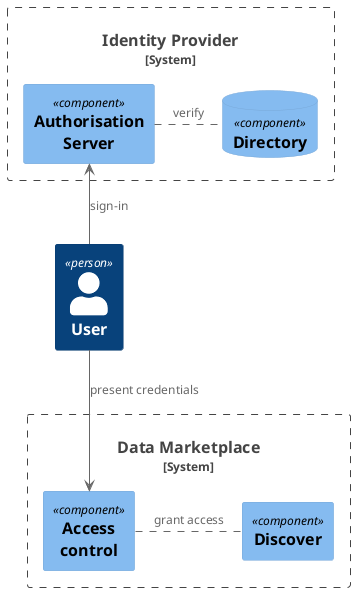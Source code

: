 @startuml dm-c4-component-auth 
!include <C4/C4_Component>

Person(user, "User", "")

System_Boundary(idp, "Identity Provider") {
  ComponentDb(ldap,"Directory","") 
  Component(auth, "Authorisation\nServer")
}

System_Boundary(dm, "Data Marketplace") {
  Component(discover, "Discover")
  Component(ac, "Access\ncontrol")
}

user -up-> auth : sign-in
auth . ldap : verify

user --> ac : present credentials
ac . discover : grant access

@enduml